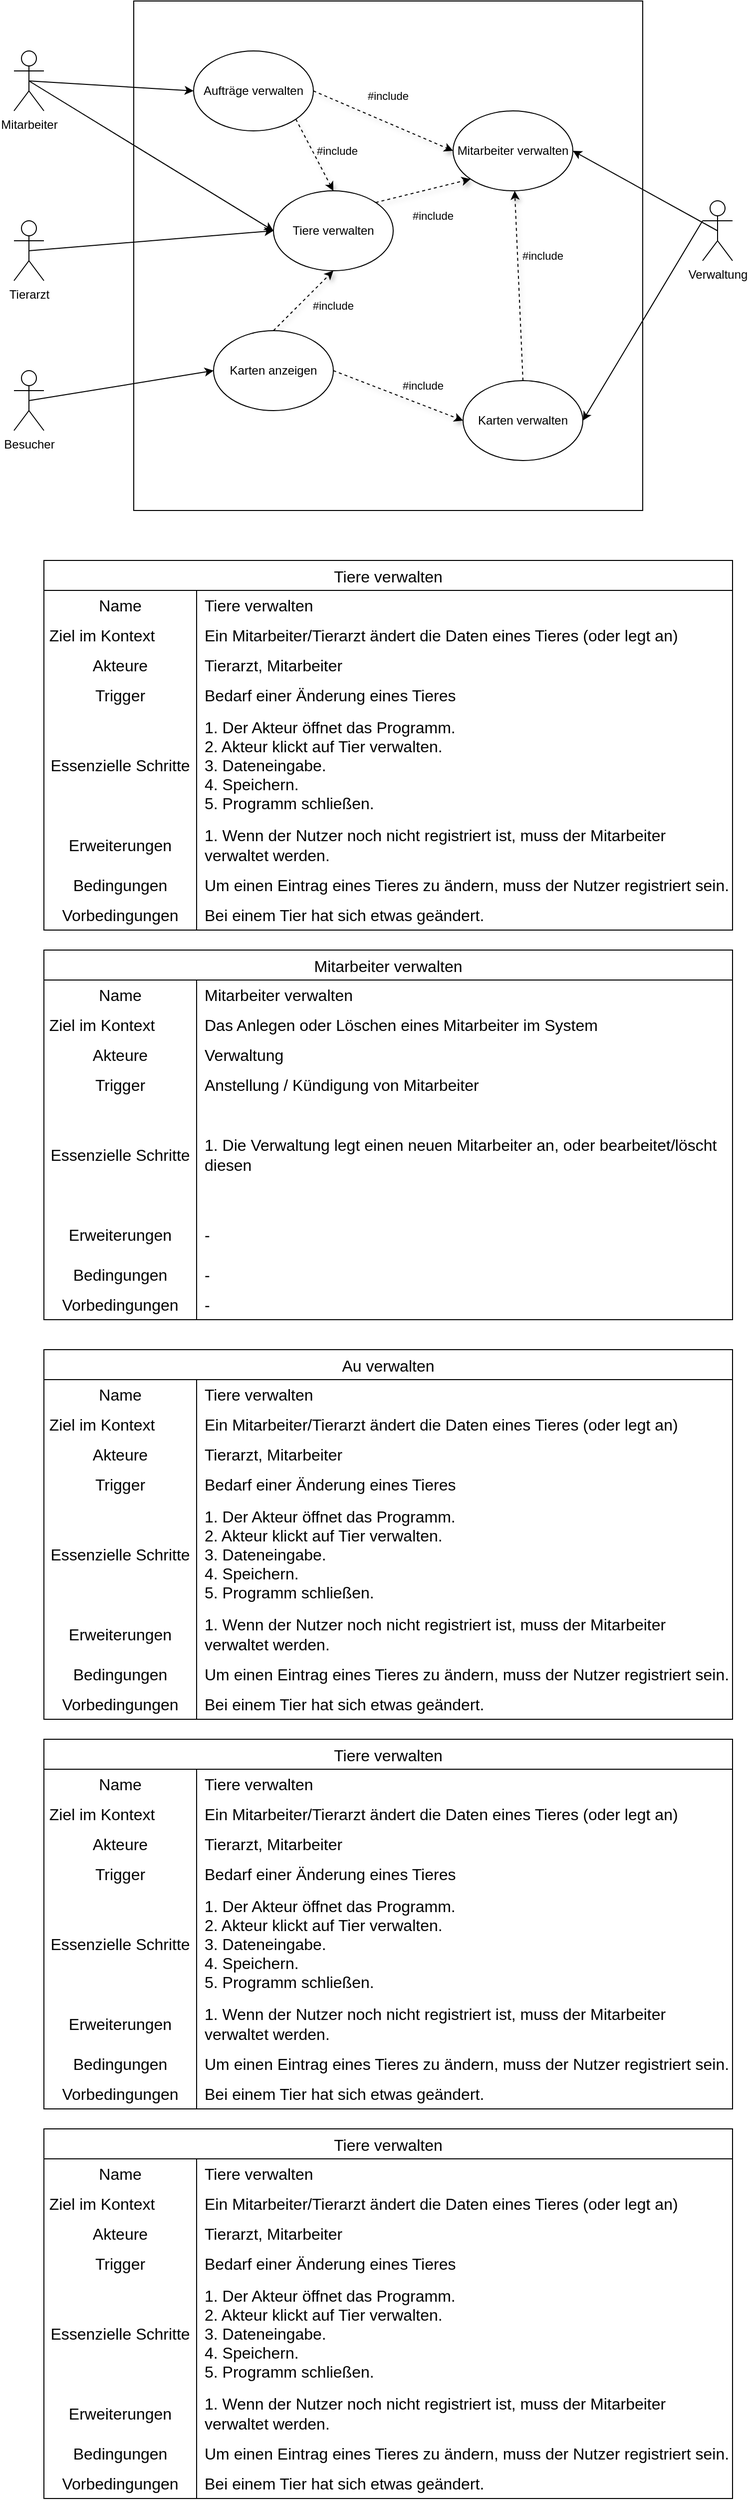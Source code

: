 <mxfile version="22.1.0" type="github">
  <diagram name="Seite-1" id="N6Jan-Rdk0IKHwFH1EoH">
    <mxGraphModel dx="1026" dy="654" grid="1" gridSize="10" guides="1" tooltips="1" connect="1" arrows="1" fold="1" page="1" pageScale="1" pageWidth="827" pageHeight="1169" math="0" shadow="0">
      <root>
        <mxCell id="0" />
        <mxCell id="1" parent="0" />
        <mxCell id="GGhbiafoqysgE8_Morpk-1" value="" style="whiteSpace=wrap;html=1;aspect=fixed;" parent="1" vertex="1">
          <mxGeometry x="180" y="70" width="510" height="510" as="geometry" />
        </mxCell>
        <mxCell id="GGhbiafoqysgE8_Morpk-16" style="edgeStyle=none;shape=connector;rounded=0;orthogonalLoop=1;jettySize=auto;html=1;exitX=0.5;exitY=0.5;exitDx=0;exitDy=0;exitPerimeter=0;entryX=1;entryY=0.5;entryDx=0;entryDy=0;labelBackgroundColor=default;strokeColor=default;align=center;verticalAlign=middle;fontFamily=Helvetica;fontSize=11;fontColor=default;endArrow=classic;" parent="1" source="GGhbiafoqysgE8_Morpk-2" target="GGhbiafoqysgE8_Morpk-9" edge="1">
          <mxGeometry relative="1" as="geometry" />
        </mxCell>
        <mxCell id="GGhbiafoqysgE8_Morpk-2" value="Verwaltung" style="shape=umlActor;verticalLabelPosition=bottom;verticalAlign=top;html=1;outlineConnect=0;" parent="1" vertex="1">
          <mxGeometry x="750" y="270" width="30" height="60" as="geometry" />
        </mxCell>
        <mxCell id="GGhbiafoqysgE8_Morpk-17" style="edgeStyle=none;shape=connector;rounded=0;orthogonalLoop=1;jettySize=auto;html=1;exitX=0;exitY=0.333;exitDx=0;exitDy=0;exitPerimeter=0;entryX=1;entryY=0.5;entryDx=0;entryDy=0;labelBackgroundColor=default;strokeColor=default;align=center;verticalAlign=middle;fontFamily=Helvetica;fontSize=11;fontColor=default;endArrow=classic;" parent="1" source="GGhbiafoqysgE8_Morpk-2" target="GGhbiafoqysgE8_Morpk-12" edge="1">
          <mxGeometry relative="1" as="geometry" />
        </mxCell>
        <mxCell id="GGhbiafoqysgE8_Morpk-13" style="rounded=0;orthogonalLoop=1;jettySize=auto;html=1;exitX=0.5;exitY=0.5;exitDx=0;exitDy=0;exitPerimeter=0;entryX=0;entryY=0.5;entryDx=0;entryDy=0;" parent="1" source="GGhbiafoqysgE8_Morpk-4" target="GGhbiafoqysgE8_Morpk-8" edge="1">
          <mxGeometry relative="1" as="geometry" />
        </mxCell>
        <mxCell id="VWa2UIGW0JFw9dLLVXkl-41" style="rounded=0;orthogonalLoop=1;jettySize=auto;html=1;exitX=0.5;exitY=0.5;exitDx=0;exitDy=0;exitPerimeter=0;entryX=0;entryY=0.5;entryDx=0;entryDy=0;" edge="1" parent="1" source="GGhbiafoqysgE8_Morpk-4" target="GGhbiafoqysgE8_Morpk-10">
          <mxGeometry relative="1" as="geometry" />
        </mxCell>
        <mxCell id="GGhbiafoqysgE8_Morpk-4" value="Mitarbeiter" style="shape=umlActor;verticalLabelPosition=bottom;verticalAlign=top;html=1;outlineConnect=0;" parent="1" vertex="1">
          <mxGeometry x="60" y="120" width="30" height="60" as="geometry" />
        </mxCell>
        <mxCell id="GGhbiafoqysgE8_Morpk-14" style="edgeStyle=none;shape=connector;rounded=0;orthogonalLoop=1;jettySize=auto;html=1;exitX=0.5;exitY=0.5;exitDx=0;exitDy=0;exitPerimeter=0;entryX=0;entryY=0.5;entryDx=0;entryDy=0;labelBackgroundColor=default;strokeColor=default;align=center;verticalAlign=middle;fontFamily=Helvetica;fontSize=11;fontColor=default;endArrow=classic;" parent="1" source="GGhbiafoqysgE8_Morpk-6" target="GGhbiafoqysgE8_Morpk-10" edge="1">
          <mxGeometry relative="1" as="geometry" />
        </mxCell>
        <mxCell id="GGhbiafoqysgE8_Morpk-6" value="Tierarzt" style="shape=umlActor;verticalLabelPosition=bottom;verticalAlign=top;html=1;outlineConnect=0;" parent="1" vertex="1">
          <mxGeometry x="60" y="290" width="30" height="60" as="geometry" />
        </mxCell>
        <mxCell id="GGhbiafoqysgE8_Morpk-15" style="edgeStyle=none;shape=connector;rounded=0;orthogonalLoop=1;jettySize=auto;html=1;exitX=0.5;exitY=0.5;exitDx=0;exitDy=0;exitPerimeter=0;entryX=0;entryY=0.5;entryDx=0;entryDy=0;labelBackgroundColor=default;strokeColor=default;align=center;verticalAlign=middle;fontFamily=Helvetica;fontSize=11;fontColor=default;endArrow=classic;" parent="1" source="GGhbiafoqysgE8_Morpk-7" target="GGhbiafoqysgE8_Morpk-11" edge="1">
          <mxGeometry relative="1" as="geometry" />
        </mxCell>
        <mxCell id="GGhbiafoqysgE8_Morpk-7" value="Besucher" style="shape=umlActor;verticalLabelPosition=bottom;verticalAlign=top;html=1;outlineConnect=0;" parent="1" vertex="1">
          <mxGeometry x="60" y="440" width="30" height="60" as="geometry" />
        </mxCell>
        <mxCell id="GGhbiafoqysgE8_Morpk-32" style="edgeStyle=none;shape=connector;rounded=0;orthogonalLoop=1;jettySize=auto;html=1;exitX=1;exitY=1;exitDx=0;exitDy=0;entryX=0.5;entryY=0;entryDx=0;entryDy=0;shadow=1;dashed=1;labelBackgroundColor=default;strokeColor=default;align=center;verticalAlign=middle;fontFamily=Helvetica;fontSize=11;fontColor=default;endArrow=classic;" parent="1" source="GGhbiafoqysgE8_Morpk-8" target="GGhbiafoqysgE8_Morpk-10" edge="1">
          <mxGeometry relative="1" as="geometry" />
        </mxCell>
        <mxCell id="GGhbiafoqysgE8_Morpk-35" style="edgeStyle=none;shape=connector;rounded=0;orthogonalLoop=1;jettySize=auto;html=1;exitX=1;exitY=0.5;exitDx=0;exitDy=0;entryX=0;entryY=0.5;entryDx=0;entryDy=0;shadow=1;dashed=1;labelBackgroundColor=default;strokeColor=default;align=center;verticalAlign=middle;fontFamily=Helvetica;fontSize=11;fontColor=default;endArrow=classic;" parent="1" source="GGhbiafoqysgE8_Morpk-8" target="GGhbiafoqysgE8_Morpk-9" edge="1">
          <mxGeometry relative="1" as="geometry" />
        </mxCell>
        <mxCell id="GGhbiafoqysgE8_Morpk-8" value="Aufträge verwalten" style="ellipse;whiteSpace=wrap;html=1;" parent="1" vertex="1">
          <mxGeometry x="240" y="120" width="120" height="80" as="geometry" />
        </mxCell>
        <mxCell id="GGhbiafoqysgE8_Morpk-9" value="Mitarbeiter verwalten" style="ellipse;whiteSpace=wrap;html=1;" parent="1" vertex="1">
          <mxGeometry x="500" y="180" width="120" height="80" as="geometry" />
        </mxCell>
        <mxCell id="GGhbiafoqysgE8_Morpk-33" style="edgeStyle=none;shape=connector;rounded=0;orthogonalLoop=1;jettySize=auto;html=1;exitX=1;exitY=0;exitDx=0;exitDy=0;entryX=0;entryY=1;entryDx=0;entryDy=0;shadow=1;dashed=1;labelBackgroundColor=default;strokeColor=default;align=center;verticalAlign=middle;fontFamily=Helvetica;fontSize=11;fontColor=default;endArrow=classic;" parent="1" source="GGhbiafoqysgE8_Morpk-10" target="GGhbiafoqysgE8_Morpk-9" edge="1">
          <mxGeometry relative="1" as="geometry" />
        </mxCell>
        <mxCell id="GGhbiafoqysgE8_Morpk-10" value="Tiere verwalten" style="ellipse;whiteSpace=wrap;html=1;" parent="1" vertex="1">
          <mxGeometry x="320" y="260" width="120" height="80" as="geometry" />
        </mxCell>
        <mxCell id="GGhbiafoqysgE8_Morpk-30" style="edgeStyle=none;shape=connector;rounded=0;orthogonalLoop=1;jettySize=auto;html=1;exitX=1;exitY=0.5;exitDx=0;exitDy=0;entryX=0;entryY=0.5;entryDx=0;entryDy=0;shadow=1;dashed=1;labelBackgroundColor=default;strokeColor=default;align=center;verticalAlign=middle;fontFamily=Helvetica;fontSize=11;fontColor=default;endArrow=classic;" parent="1" source="GGhbiafoqysgE8_Morpk-11" target="GGhbiafoqysgE8_Morpk-12" edge="1">
          <mxGeometry relative="1" as="geometry" />
        </mxCell>
        <mxCell id="GGhbiafoqysgE8_Morpk-31" style="edgeStyle=none;shape=connector;rounded=0;orthogonalLoop=1;jettySize=auto;html=1;exitX=0.5;exitY=0;exitDx=0;exitDy=0;entryX=0.5;entryY=1;entryDx=0;entryDy=0;shadow=1;dashed=1;labelBackgroundColor=default;strokeColor=default;align=center;verticalAlign=middle;fontFamily=Helvetica;fontSize=11;fontColor=default;endArrow=classic;" parent="1" source="GGhbiafoqysgE8_Morpk-11" target="GGhbiafoqysgE8_Morpk-10" edge="1">
          <mxGeometry relative="1" as="geometry" />
        </mxCell>
        <mxCell id="GGhbiafoqysgE8_Morpk-11" value="Karten anzeigen" style="ellipse;whiteSpace=wrap;html=1;" parent="1" vertex="1">
          <mxGeometry x="260" y="400" width="120" height="80" as="geometry" />
        </mxCell>
        <mxCell id="GGhbiafoqysgE8_Morpk-34" style="edgeStyle=none;shape=connector;rounded=0;orthogonalLoop=1;jettySize=auto;html=1;exitX=0.5;exitY=0;exitDx=0;exitDy=0;shadow=1;dashed=1;labelBackgroundColor=default;strokeColor=default;align=center;verticalAlign=middle;fontFamily=Helvetica;fontSize=11;fontColor=default;endArrow=classic;" parent="1" source="GGhbiafoqysgE8_Morpk-12" target="GGhbiafoqysgE8_Morpk-9" edge="1">
          <mxGeometry relative="1" as="geometry" />
        </mxCell>
        <mxCell id="GGhbiafoqysgE8_Morpk-12" value="Karten verwalten" style="ellipse;whiteSpace=wrap;html=1;" parent="1" vertex="1">
          <mxGeometry x="510" y="450" width="120" height="80" as="geometry" />
        </mxCell>
        <mxCell id="GGhbiafoqysgE8_Morpk-37" value="#include" style="text;html=1;strokeColor=none;fillColor=none;align=center;verticalAlign=middle;whiteSpace=wrap;rounded=0;fontSize=11;fontFamily=Helvetica;fontColor=default;" parent="1" vertex="1">
          <mxGeometry x="405" y="150" width="60" height="30" as="geometry" />
        </mxCell>
        <mxCell id="GGhbiafoqysgE8_Morpk-38" value="#include" style="text;html=1;strokeColor=none;fillColor=none;align=center;verticalAlign=middle;whiteSpace=wrap;rounded=0;fontSize=11;fontFamily=Helvetica;fontColor=default;" parent="1" vertex="1">
          <mxGeometry x="354" y="205" width="60" height="30" as="geometry" />
        </mxCell>
        <mxCell id="GGhbiafoqysgE8_Morpk-39" value="#include" style="text;html=1;strokeColor=none;fillColor=none;align=center;verticalAlign=middle;whiteSpace=wrap;rounded=0;fontSize=11;fontFamily=Helvetica;fontColor=default;" parent="1" vertex="1">
          <mxGeometry x="450" y="270" width="60" height="30" as="geometry" />
        </mxCell>
        <mxCell id="GGhbiafoqysgE8_Morpk-40" value="#include" style="text;html=1;strokeColor=none;fillColor=none;align=center;verticalAlign=middle;whiteSpace=wrap;rounded=0;fontSize=11;fontFamily=Helvetica;fontColor=default;" parent="1" vertex="1">
          <mxGeometry x="560" y="310" width="60" height="30" as="geometry" />
        </mxCell>
        <mxCell id="GGhbiafoqysgE8_Morpk-41" value="#include" style="text;html=1;strokeColor=none;fillColor=none;align=center;verticalAlign=middle;whiteSpace=wrap;rounded=0;fontSize=11;fontFamily=Helvetica;fontColor=default;" parent="1" vertex="1">
          <mxGeometry x="350" y="360" width="60" height="30" as="geometry" />
        </mxCell>
        <mxCell id="GGhbiafoqysgE8_Morpk-42" value="#include" style="text;html=1;strokeColor=none;fillColor=none;align=center;verticalAlign=middle;whiteSpace=wrap;rounded=0;fontSize=11;fontFamily=Helvetica;fontColor=default;" parent="1" vertex="1">
          <mxGeometry x="440" y="440" width="60" height="30" as="geometry" />
        </mxCell>
        <mxCell id="VWa2UIGW0JFw9dLLVXkl-5" value="Tiere verwalten" style="shape=table;startSize=30;container=1;collapsible=0;childLayout=tableLayout;fixedRows=1;rowLines=0;fontStyle=0;strokeColor=default;fontSize=16;" vertex="1" parent="1">
          <mxGeometry x="90" y="630" width="690" height="370" as="geometry" />
        </mxCell>
        <mxCell id="VWa2UIGW0JFw9dLLVXkl-6" value="" style="shape=tableRow;horizontal=0;startSize=0;swimlaneHead=0;swimlaneBody=0;top=0;left=0;bottom=0;right=0;collapsible=0;dropTarget=0;fillColor=none;points=[[0,0.5],[1,0.5]];portConstraint=eastwest;strokeColor=inherit;fontSize=16;" vertex="1" parent="VWa2UIGW0JFw9dLLVXkl-5">
          <mxGeometry y="30" width="690" height="30" as="geometry" />
        </mxCell>
        <mxCell id="VWa2UIGW0JFw9dLLVXkl-7" value="Name" style="shape=partialRectangle;html=1;whiteSpace=wrap;connectable=0;fillColor=none;top=0;left=0;bottom=0;right=0;overflow=hidden;pointerEvents=1;strokeColor=inherit;fontSize=16;" vertex="1" parent="VWa2UIGW0JFw9dLLVXkl-6">
          <mxGeometry width="153" height="30" as="geometry">
            <mxRectangle width="153" height="30" as="alternateBounds" />
          </mxGeometry>
        </mxCell>
        <mxCell id="VWa2UIGW0JFw9dLLVXkl-8" value="Tiere verwalten" style="shape=partialRectangle;html=1;whiteSpace=wrap;connectable=0;fillColor=none;top=0;left=0;bottom=0;right=0;align=left;spacingLeft=6;overflow=hidden;strokeColor=inherit;fontSize=16;" vertex="1" parent="VWa2UIGW0JFw9dLLVXkl-6">
          <mxGeometry x="153" width="537" height="30" as="geometry">
            <mxRectangle width="537" height="30" as="alternateBounds" />
          </mxGeometry>
        </mxCell>
        <mxCell id="VWa2UIGW0JFw9dLLVXkl-9" value="" style="shape=tableRow;horizontal=0;startSize=0;swimlaneHead=0;swimlaneBody=0;top=0;left=0;bottom=0;right=0;collapsible=0;dropTarget=0;fillColor=none;points=[[0,0.5],[1,0.5]];portConstraint=eastwest;strokeColor=inherit;fontSize=16;" vertex="1" parent="VWa2UIGW0JFw9dLLVXkl-5">
          <mxGeometry y="60" width="690" height="30" as="geometry" />
        </mxCell>
        <mxCell id="VWa2UIGW0JFw9dLLVXkl-10" value="Ziel im Kontext&lt;span style=&quot;white-space: pre;&quot;&gt;&#x9;&lt;/span&gt;" style="shape=partialRectangle;html=1;whiteSpace=wrap;connectable=0;fillColor=none;top=0;left=0;bottom=0;right=0;overflow=hidden;strokeColor=inherit;fontSize=16;" vertex="1" parent="VWa2UIGW0JFw9dLLVXkl-9">
          <mxGeometry width="153" height="30" as="geometry">
            <mxRectangle width="153" height="30" as="alternateBounds" />
          </mxGeometry>
        </mxCell>
        <mxCell id="VWa2UIGW0JFw9dLLVXkl-11" value="Ein Mitarbeiter/Tierarzt ändert die Daten eines Tieres (oder legt an)" style="shape=partialRectangle;html=1;whiteSpace=wrap;connectable=0;fillColor=none;top=0;left=0;bottom=0;right=0;align=left;spacingLeft=6;overflow=hidden;strokeColor=inherit;fontSize=16;" vertex="1" parent="VWa2UIGW0JFw9dLLVXkl-9">
          <mxGeometry x="153" width="537" height="30" as="geometry">
            <mxRectangle width="537" height="30" as="alternateBounds" />
          </mxGeometry>
        </mxCell>
        <mxCell id="VWa2UIGW0JFw9dLLVXkl-26" value="" style="shape=tableRow;horizontal=0;startSize=0;swimlaneHead=0;swimlaneBody=0;top=0;left=0;bottom=0;right=0;collapsible=0;dropTarget=0;fillColor=none;points=[[0,0.5],[1,0.5]];portConstraint=eastwest;strokeColor=inherit;fontSize=16;" vertex="1" parent="VWa2UIGW0JFw9dLLVXkl-5">
          <mxGeometry y="90" width="690" height="30" as="geometry" />
        </mxCell>
        <mxCell id="VWa2UIGW0JFw9dLLVXkl-27" value="Akteure" style="shape=partialRectangle;html=1;whiteSpace=wrap;connectable=0;fillColor=none;top=0;left=0;bottom=0;right=0;overflow=hidden;strokeColor=inherit;fontSize=16;" vertex="1" parent="VWa2UIGW0JFw9dLLVXkl-26">
          <mxGeometry width="153" height="30" as="geometry">
            <mxRectangle width="153" height="30" as="alternateBounds" />
          </mxGeometry>
        </mxCell>
        <mxCell id="VWa2UIGW0JFw9dLLVXkl-28" value="Tierarzt, Mitarbeiter" style="shape=partialRectangle;html=1;whiteSpace=wrap;connectable=0;fillColor=none;top=0;left=0;bottom=0;right=0;align=left;spacingLeft=6;overflow=hidden;strokeColor=inherit;fontSize=16;" vertex="1" parent="VWa2UIGW0JFw9dLLVXkl-26">
          <mxGeometry x="153" width="537" height="30" as="geometry">
            <mxRectangle width="537" height="30" as="alternateBounds" />
          </mxGeometry>
        </mxCell>
        <mxCell id="VWa2UIGW0JFw9dLLVXkl-29" value="" style="shape=tableRow;horizontal=0;startSize=0;swimlaneHead=0;swimlaneBody=0;top=0;left=0;bottom=0;right=0;collapsible=0;dropTarget=0;fillColor=none;points=[[0,0.5],[1,0.5]];portConstraint=eastwest;strokeColor=inherit;fontSize=16;" vertex="1" parent="VWa2UIGW0JFw9dLLVXkl-5">
          <mxGeometry y="120" width="690" height="30" as="geometry" />
        </mxCell>
        <mxCell id="VWa2UIGW0JFw9dLLVXkl-30" value="Trigger" style="shape=partialRectangle;html=1;whiteSpace=wrap;connectable=0;fillColor=none;top=0;left=0;bottom=0;right=0;overflow=hidden;strokeColor=inherit;fontSize=16;" vertex="1" parent="VWa2UIGW0JFw9dLLVXkl-29">
          <mxGeometry width="153" height="30" as="geometry">
            <mxRectangle width="153" height="30" as="alternateBounds" />
          </mxGeometry>
        </mxCell>
        <mxCell id="VWa2UIGW0JFw9dLLVXkl-31" value="Bedarf einer Änderung eines Tieres" style="shape=partialRectangle;html=1;whiteSpace=wrap;connectable=0;fillColor=none;top=0;left=0;bottom=0;right=0;align=left;spacingLeft=6;overflow=hidden;strokeColor=inherit;fontSize=16;" vertex="1" parent="VWa2UIGW0JFw9dLLVXkl-29">
          <mxGeometry x="153" width="537" height="30" as="geometry">
            <mxRectangle width="537" height="30" as="alternateBounds" />
          </mxGeometry>
        </mxCell>
        <mxCell id="VWa2UIGW0JFw9dLLVXkl-32" value="" style="shape=tableRow;horizontal=0;startSize=0;swimlaneHead=0;swimlaneBody=0;top=0;left=0;bottom=0;right=0;collapsible=0;dropTarget=0;fillColor=none;points=[[0,0.5],[1,0.5]];portConstraint=eastwest;strokeColor=inherit;fontSize=16;" vertex="1" parent="VWa2UIGW0JFw9dLLVXkl-5">
          <mxGeometry y="150" width="690" height="110" as="geometry" />
        </mxCell>
        <mxCell id="VWa2UIGW0JFw9dLLVXkl-33" value="Essenzielle Schritte" style="shape=partialRectangle;html=1;whiteSpace=wrap;connectable=0;fillColor=none;top=0;left=0;bottom=0;right=0;overflow=hidden;strokeColor=inherit;fontSize=16;" vertex="1" parent="VWa2UIGW0JFw9dLLVXkl-32">
          <mxGeometry width="153" height="110" as="geometry">
            <mxRectangle width="153" height="110" as="alternateBounds" />
          </mxGeometry>
        </mxCell>
        <mxCell id="VWa2UIGW0JFw9dLLVXkl-34" value="1. Der Akteur öffnet das Programm.&lt;br&gt;2. Akteur klickt auf Tier verwalten.&lt;br&gt;3. Dateneingabe.&lt;br&gt;4. Speichern.&lt;br&gt;5. Programm schließen." style="shape=partialRectangle;html=1;whiteSpace=wrap;connectable=0;fillColor=none;top=0;left=0;bottom=0;right=0;align=left;spacingLeft=6;overflow=hidden;strokeColor=inherit;fontSize=16;" vertex="1" parent="VWa2UIGW0JFw9dLLVXkl-32">
          <mxGeometry x="153" width="537" height="110" as="geometry">
            <mxRectangle width="537" height="110" as="alternateBounds" />
          </mxGeometry>
        </mxCell>
        <mxCell id="VWa2UIGW0JFw9dLLVXkl-35" value="" style="shape=tableRow;horizontal=0;startSize=0;swimlaneHead=0;swimlaneBody=0;top=0;left=0;bottom=0;right=0;collapsible=0;dropTarget=0;fillColor=none;points=[[0,0.5],[1,0.5]];portConstraint=eastwest;strokeColor=inherit;fontSize=16;" vertex="1" parent="VWa2UIGW0JFw9dLLVXkl-5">
          <mxGeometry y="260" width="690" height="50" as="geometry" />
        </mxCell>
        <mxCell id="VWa2UIGW0JFw9dLLVXkl-36" value="Erweiterungen" style="shape=partialRectangle;html=1;whiteSpace=wrap;connectable=0;fillColor=none;top=0;left=0;bottom=0;right=0;overflow=hidden;strokeColor=inherit;fontSize=16;" vertex="1" parent="VWa2UIGW0JFw9dLLVXkl-35">
          <mxGeometry width="153" height="50" as="geometry">
            <mxRectangle width="153" height="50" as="alternateBounds" />
          </mxGeometry>
        </mxCell>
        <mxCell id="VWa2UIGW0JFw9dLLVXkl-37" value="1. Wenn der Nutzer noch nicht registriert ist, muss der Mitarbeiter verwaltet werden." style="shape=partialRectangle;html=1;whiteSpace=wrap;connectable=0;fillColor=none;top=0;left=0;bottom=0;right=0;align=left;spacingLeft=6;overflow=hidden;strokeColor=inherit;fontSize=16;" vertex="1" parent="VWa2UIGW0JFw9dLLVXkl-35">
          <mxGeometry x="153" width="537" height="50" as="geometry">
            <mxRectangle width="537" height="50" as="alternateBounds" />
          </mxGeometry>
        </mxCell>
        <mxCell id="VWa2UIGW0JFw9dLLVXkl-38" value="" style="shape=tableRow;horizontal=0;startSize=0;swimlaneHead=0;swimlaneBody=0;top=0;left=0;bottom=0;right=0;collapsible=0;dropTarget=0;fillColor=none;points=[[0,0.5],[1,0.5]];portConstraint=eastwest;strokeColor=inherit;fontSize=16;" vertex="1" parent="VWa2UIGW0JFw9dLLVXkl-5">
          <mxGeometry y="310" width="690" height="30" as="geometry" />
        </mxCell>
        <mxCell id="VWa2UIGW0JFw9dLLVXkl-39" value="Bedingungen" style="shape=partialRectangle;html=1;whiteSpace=wrap;connectable=0;fillColor=none;top=0;left=0;bottom=0;right=0;overflow=hidden;strokeColor=inherit;fontSize=16;" vertex="1" parent="VWa2UIGW0JFw9dLLVXkl-38">
          <mxGeometry width="153" height="30" as="geometry">
            <mxRectangle width="153" height="30" as="alternateBounds" />
          </mxGeometry>
        </mxCell>
        <mxCell id="VWa2UIGW0JFw9dLLVXkl-40" value="Um einen Eintrag eines Tieres zu ändern, muss der Nutzer registriert sein." style="shape=partialRectangle;html=1;whiteSpace=wrap;connectable=0;fillColor=none;top=0;left=0;bottom=0;right=0;align=left;spacingLeft=6;overflow=hidden;strokeColor=inherit;fontSize=16;" vertex="1" parent="VWa2UIGW0JFw9dLLVXkl-38">
          <mxGeometry x="153" width="537" height="30" as="geometry">
            <mxRectangle width="537" height="30" as="alternateBounds" />
          </mxGeometry>
        </mxCell>
        <mxCell id="VWa2UIGW0JFw9dLLVXkl-12" value="" style="shape=tableRow;horizontal=0;startSize=0;swimlaneHead=0;swimlaneBody=0;top=0;left=0;bottom=0;right=0;collapsible=0;dropTarget=0;fillColor=none;points=[[0,0.5],[1,0.5]];portConstraint=eastwest;strokeColor=inherit;fontSize=16;" vertex="1" parent="VWa2UIGW0JFw9dLLVXkl-5">
          <mxGeometry y="340" width="690" height="30" as="geometry" />
        </mxCell>
        <mxCell id="VWa2UIGW0JFw9dLLVXkl-13" value="Vorbedingungen" style="shape=partialRectangle;html=1;whiteSpace=wrap;connectable=0;fillColor=none;top=0;left=0;bottom=0;right=0;overflow=hidden;strokeColor=inherit;fontSize=16;" vertex="1" parent="VWa2UIGW0JFw9dLLVXkl-12">
          <mxGeometry width="153" height="30" as="geometry">
            <mxRectangle width="153" height="30" as="alternateBounds" />
          </mxGeometry>
        </mxCell>
        <mxCell id="VWa2UIGW0JFw9dLLVXkl-14" value="Bei einem Tier hat sich etwas geändert." style="shape=partialRectangle;html=1;whiteSpace=wrap;connectable=0;fillColor=none;top=0;left=0;bottom=0;right=0;align=left;spacingLeft=6;overflow=hidden;strokeColor=inherit;fontSize=16;" vertex="1" parent="VWa2UIGW0JFw9dLLVXkl-12">
          <mxGeometry x="153" width="537" height="30" as="geometry">
            <mxRectangle width="537" height="30" as="alternateBounds" />
          </mxGeometry>
        </mxCell>
        <mxCell id="VWa2UIGW0JFw9dLLVXkl-42" value="Mitarbeiter verwalten" style="shape=table;startSize=30;container=1;collapsible=0;childLayout=tableLayout;fixedRows=1;rowLines=0;fontStyle=0;strokeColor=default;fontSize=16;" vertex="1" parent="1">
          <mxGeometry x="90" y="1020" width="690" height="370" as="geometry" />
        </mxCell>
        <mxCell id="VWa2UIGW0JFw9dLLVXkl-43" value="" style="shape=tableRow;horizontal=0;startSize=0;swimlaneHead=0;swimlaneBody=0;top=0;left=0;bottom=0;right=0;collapsible=0;dropTarget=0;fillColor=none;points=[[0,0.5],[1,0.5]];portConstraint=eastwest;strokeColor=inherit;fontSize=16;" vertex="1" parent="VWa2UIGW0JFw9dLLVXkl-42">
          <mxGeometry y="30" width="690" height="30" as="geometry" />
        </mxCell>
        <mxCell id="VWa2UIGW0JFw9dLLVXkl-44" value="Name" style="shape=partialRectangle;html=1;whiteSpace=wrap;connectable=0;fillColor=none;top=0;left=0;bottom=0;right=0;overflow=hidden;pointerEvents=1;strokeColor=inherit;fontSize=16;" vertex="1" parent="VWa2UIGW0JFw9dLLVXkl-43">
          <mxGeometry width="153" height="30" as="geometry">
            <mxRectangle width="153" height="30" as="alternateBounds" />
          </mxGeometry>
        </mxCell>
        <mxCell id="VWa2UIGW0JFw9dLLVXkl-45" value="Mitarbeiter verwalten" style="shape=partialRectangle;html=1;whiteSpace=wrap;connectable=0;fillColor=none;top=0;left=0;bottom=0;right=0;align=left;spacingLeft=6;overflow=hidden;strokeColor=inherit;fontSize=16;" vertex="1" parent="VWa2UIGW0JFw9dLLVXkl-43">
          <mxGeometry x="153" width="537" height="30" as="geometry">
            <mxRectangle width="537" height="30" as="alternateBounds" />
          </mxGeometry>
        </mxCell>
        <mxCell id="VWa2UIGW0JFw9dLLVXkl-46" value="" style="shape=tableRow;horizontal=0;startSize=0;swimlaneHead=0;swimlaneBody=0;top=0;left=0;bottom=0;right=0;collapsible=0;dropTarget=0;fillColor=none;points=[[0,0.5],[1,0.5]];portConstraint=eastwest;strokeColor=inherit;fontSize=16;" vertex="1" parent="VWa2UIGW0JFw9dLLVXkl-42">
          <mxGeometry y="60" width="690" height="30" as="geometry" />
        </mxCell>
        <mxCell id="VWa2UIGW0JFw9dLLVXkl-47" value="Ziel im Kontext&lt;span style=&quot;white-space: pre;&quot;&gt;&#x9;&lt;/span&gt;" style="shape=partialRectangle;html=1;whiteSpace=wrap;connectable=0;fillColor=none;top=0;left=0;bottom=0;right=0;overflow=hidden;strokeColor=inherit;fontSize=16;" vertex="1" parent="VWa2UIGW0JFw9dLLVXkl-46">
          <mxGeometry width="153" height="30" as="geometry">
            <mxRectangle width="153" height="30" as="alternateBounds" />
          </mxGeometry>
        </mxCell>
        <mxCell id="VWa2UIGW0JFw9dLLVXkl-48" value="Das Anlegen oder Löschen eines Mitarbeiter im System" style="shape=partialRectangle;html=1;whiteSpace=wrap;connectable=0;fillColor=none;top=0;left=0;bottom=0;right=0;align=left;spacingLeft=6;overflow=hidden;strokeColor=inherit;fontSize=16;fontStyle=0" vertex="1" parent="VWa2UIGW0JFw9dLLVXkl-46">
          <mxGeometry x="153" width="537" height="30" as="geometry">
            <mxRectangle width="537" height="30" as="alternateBounds" />
          </mxGeometry>
        </mxCell>
        <mxCell id="VWa2UIGW0JFw9dLLVXkl-49" value="" style="shape=tableRow;horizontal=0;startSize=0;swimlaneHead=0;swimlaneBody=0;top=0;left=0;bottom=0;right=0;collapsible=0;dropTarget=0;fillColor=none;points=[[0,0.5],[1,0.5]];portConstraint=eastwest;strokeColor=inherit;fontSize=16;" vertex="1" parent="VWa2UIGW0JFw9dLLVXkl-42">
          <mxGeometry y="90" width="690" height="30" as="geometry" />
        </mxCell>
        <mxCell id="VWa2UIGW0JFw9dLLVXkl-50" value="Akteure" style="shape=partialRectangle;html=1;whiteSpace=wrap;connectable=0;fillColor=none;top=0;left=0;bottom=0;right=0;overflow=hidden;strokeColor=inherit;fontSize=16;" vertex="1" parent="VWa2UIGW0JFw9dLLVXkl-49">
          <mxGeometry width="153" height="30" as="geometry">
            <mxRectangle width="153" height="30" as="alternateBounds" />
          </mxGeometry>
        </mxCell>
        <mxCell id="VWa2UIGW0JFw9dLLVXkl-51" value="Verwaltung" style="shape=partialRectangle;html=1;whiteSpace=wrap;connectable=0;fillColor=none;top=0;left=0;bottom=0;right=0;align=left;spacingLeft=6;overflow=hidden;strokeColor=inherit;fontSize=16;" vertex="1" parent="VWa2UIGW0JFw9dLLVXkl-49">
          <mxGeometry x="153" width="537" height="30" as="geometry">
            <mxRectangle width="537" height="30" as="alternateBounds" />
          </mxGeometry>
        </mxCell>
        <mxCell id="VWa2UIGW0JFw9dLLVXkl-52" value="" style="shape=tableRow;horizontal=0;startSize=0;swimlaneHead=0;swimlaneBody=0;top=0;left=0;bottom=0;right=0;collapsible=0;dropTarget=0;fillColor=none;points=[[0,0.5],[1,0.5]];portConstraint=eastwest;strokeColor=inherit;fontSize=16;" vertex="1" parent="VWa2UIGW0JFw9dLLVXkl-42">
          <mxGeometry y="120" width="690" height="30" as="geometry" />
        </mxCell>
        <mxCell id="VWa2UIGW0JFw9dLLVXkl-53" value="Trigger" style="shape=partialRectangle;html=1;whiteSpace=wrap;connectable=0;fillColor=none;top=0;left=0;bottom=0;right=0;overflow=hidden;strokeColor=inherit;fontSize=16;" vertex="1" parent="VWa2UIGW0JFw9dLLVXkl-52">
          <mxGeometry width="153" height="30" as="geometry">
            <mxRectangle width="153" height="30" as="alternateBounds" />
          </mxGeometry>
        </mxCell>
        <mxCell id="VWa2UIGW0JFw9dLLVXkl-54" value="Anstellung / Kündigung von Mitarbeiter" style="shape=partialRectangle;html=1;whiteSpace=wrap;connectable=0;fillColor=none;top=0;left=0;bottom=0;right=0;align=left;spacingLeft=6;overflow=hidden;strokeColor=inherit;fontSize=16;" vertex="1" parent="VWa2UIGW0JFw9dLLVXkl-52">
          <mxGeometry x="153" width="537" height="30" as="geometry">
            <mxRectangle width="537" height="30" as="alternateBounds" />
          </mxGeometry>
        </mxCell>
        <mxCell id="VWa2UIGW0JFw9dLLVXkl-55" value="" style="shape=tableRow;horizontal=0;startSize=0;swimlaneHead=0;swimlaneBody=0;top=0;left=0;bottom=0;right=0;collapsible=0;dropTarget=0;fillColor=none;points=[[0,0.5],[1,0.5]];portConstraint=eastwest;strokeColor=inherit;fontSize=16;" vertex="1" parent="VWa2UIGW0JFw9dLLVXkl-42">
          <mxGeometry y="150" width="690" height="110" as="geometry" />
        </mxCell>
        <mxCell id="VWa2UIGW0JFw9dLLVXkl-56" value="Essenzielle Schritte" style="shape=partialRectangle;html=1;whiteSpace=wrap;connectable=0;fillColor=none;top=0;left=0;bottom=0;right=0;overflow=hidden;strokeColor=inherit;fontSize=16;" vertex="1" parent="VWa2UIGW0JFw9dLLVXkl-55">
          <mxGeometry width="153" height="110" as="geometry">
            <mxRectangle width="153" height="110" as="alternateBounds" />
          </mxGeometry>
        </mxCell>
        <mxCell id="VWa2UIGW0JFw9dLLVXkl-57" value="1. Die Verwaltung legt einen neuen Mitarbeiter an, oder bearbeitet/löscht diesen" style="shape=partialRectangle;html=1;whiteSpace=wrap;connectable=0;fillColor=none;top=0;left=0;bottom=0;right=0;align=left;spacingLeft=6;overflow=hidden;strokeColor=inherit;fontSize=16;" vertex="1" parent="VWa2UIGW0JFw9dLLVXkl-55">
          <mxGeometry x="153" width="537" height="110" as="geometry">
            <mxRectangle width="537" height="110" as="alternateBounds" />
          </mxGeometry>
        </mxCell>
        <mxCell id="VWa2UIGW0JFw9dLLVXkl-58" value="" style="shape=tableRow;horizontal=0;startSize=0;swimlaneHead=0;swimlaneBody=0;top=0;left=0;bottom=0;right=0;collapsible=0;dropTarget=0;fillColor=none;points=[[0,0.5],[1,0.5]];portConstraint=eastwest;strokeColor=inherit;fontSize=16;" vertex="1" parent="VWa2UIGW0JFw9dLLVXkl-42">
          <mxGeometry y="260" width="690" height="50" as="geometry" />
        </mxCell>
        <mxCell id="VWa2UIGW0JFw9dLLVXkl-59" value="Erweiterungen" style="shape=partialRectangle;html=1;whiteSpace=wrap;connectable=0;fillColor=none;top=0;left=0;bottom=0;right=0;overflow=hidden;strokeColor=inherit;fontSize=16;" vertex="1" parent="VWa2UIGW0JFw9dLLVXkl-58">
          <mxGeometry width="153" height="50" as="geometry">
            <mxRectangle width="153" height="50" as="alternateBounds" />
          </mxGeometry>
        </mxCell>
        <mxCell id="VWa2UIGW0JFw9dLLVXkl-60" value="-" style="shape=partialRectangle;html=1;whiteSpace=wrap;connectable=0;fillColor=none;top=0;left=0;bottom=0;right=0;align=left;spacingLeft=6;overflow=hidden;strokeColor=inherit;fontSize=16;" vertex="1" parent="VWa2UIGW0JFw9dLLVXkl-58">
          <mxGeometry x="153" width="537" height="50" as="geometry">
            <mxRectangle width="537" height="50" as="alternateBounds" />
          </mxGeometry>
        </mxCell>
        <mxCell id="VWa2UIGW0JFw9dLLVXkl-61" value="" style="shape=tableRow;horizontal=0;startSize=0;swimlaneHead=0;swimlaneBody=0;top=0;left=0;bottom=0;right=0;collapsible=0;dropTarget=0;fillColor=none;points=[[0,0.5],[1,0.5]];portConstraint=eastwest;strokeColor=inherit;fontSize=16;" vertex="1" parent="VWa2UIGW0JFw9dLLVXkl-42">
          <mxGeometry y="310" width="690" height="30" as="geometry" />
        </mxCell>
        <mxCell id="VWa2UIGW0JFw9dLLVXkl-62" value="Bedingungen" style="shape=partialRectangle;html=1;whiteSpace=wrap;connectable=0;fillColor=none;top=0;left=0;bottom=0;right=0;overflow=hidden;strokeColor=inherit;fontSize=16;" vertex="1" parent="VWa2UIGW0JFw9dLLVXkl-61">
          <mxGeometry width="153" height="30" as="geometry">
            <mxRectangle width="153" height="30" as="alternateBounds" />
          </mxGeometry>
        </mxCell>
        <mxCell id="VWa2UIGW0JFw9dLLVXkl-63" value="-" style="shape=partialRectangle;html=1;whiteSpace=wrap;connectable=0;fillColor=none;top=0;left=0;bottom=0;right=0;align=left;spacingLeft=6;overflow=hidden;strokeColor=inherit;fontSize=16;" vertex="1" parent="VWa2UIGW0JFw9dLLVXkl-61">
          <mxGeometry x="153" width="537" height="30" as="geometry">
            <mxRectangle width="537" height="30" as="alternateBounds" />
          </mxGeometry>
        </mxCell>
        <mxCell id="VWa2UIGW0JFw9dLLVXkl-64" value="" style="shape=tableRow;horizontal=0;startSize=0;swimlaneHead=0;swimlaneBody=0;top=0;left=0;bottom=0;right=0;collapsible=0;dropTarget=0;fillColor=none;points=[[0,0.5],[1,0.5]];portConstraint=eastwest;strokeColor=inherit;fontSize=16;" vertex="1" parent="VWa2UIGW0JFw9dLLVXkl-42">
          <mxGeometry y="340" width="690" height="30" as="geometry" />
        </mxCell>
        <mxCell id="VWa2UIGW0JFw9dLLVXkl-65" value="Vorbedingungen" style="shape=partialRectangle;html=1;whiteSpace=wrap;connectable=0;fillColor=none;top=0;left=0;bottom=0;right=0;overflow=hidden;strokeColor=inherit;fontSize=16;" vertex="1" parent="VWa2UIGW0JFw9dLLVXkl-64">
          <mxGeometry width="153" height="30" as="geometry">
            <mxRectangle width="153" height="30" as="alternateBounds" />
          </mxGeometry>
        </mxCell>
        <mxCell id="VWa2UIGW0JFw9dLLVXkl-66" value="-" style="shape=partialRectangle;html=1;whiteSpace=wrap;connectable=0;fillColor=none;top=0;left=0;bottom=0;right=0;align=left;spacingLeft=6;overflow=hidden;strokeColor=inherit;fontSize=16;" vertex="1" parent="VWa2UIGW0JFw9dLLVXkl-64">
          <mxGeometry x="153" width="537" height="30" as="geometry">
            <mxRectangle width="537" height="30" as="alternateBounds" />
          </mxGeometry>
        </mxCell>
        <mxCell id="VWa2UIGW0JFw9dLLVXkl-67" value="Au verwalten" style="shape=table;startSize=30;container=1;collapsible=0;childLayout=tableLayout;fixedRows=1;rowLines=0;fontStyle=0;strokeColor=default;fontSize=16;" vertex="1" parent="1">
          <mxGeometry x="90" y="1420" width="690" height="370" as="geometry" />
        </mxCell>
        <mxCell id="VWa2UIGW0JFw9dLLVXkl-68" value="" style="shape=tableRow;horizontal=0;startSize=0;swimlaneHead=0;swimlaneBody=0;top=0;left=0;bottom=0;right=0;collapsible=0;dropTarget=0;fillColor=none;points=[[0,0.5],[1,0.5]];portConstraint=eastwest;strokeColor=inherit;fontSize=16;" vertex="1" parent="VWa2UIGW0JFw9dLLVXkl-67">
          <mxGeometry y="30" width="690" height="30" as="geometry" />
        </mxCell>
        <mxCell id="VWa2UIGW0JFw9dLLVXkl-69" value="Name" style="shape=partialRectangle;html=1;whiteSpace=wrap;connectable=0;fillColor=none;top=0;left=0;bottom=0;right=0;overflow=hidden;pointerEvents=1;strokeColor=inherit;fontSize=16;" vertex="1" parent="VWa2UIGW0JFw9dLLVXkl-68">
          <mxGeometry width="153" height="30" as="geometry">
            <mxRectangle width="153" height="30" as="alternateBounds" />
          </mxGeometry>
        </mxCell>
        <mxCell id="VWa2UIGW0JFw9dLLVXkl-70" value="Tiere verwalten" style="shape=partialRectangle;html=1;whiteSpace=wrap;connectable=0;fillColor=none;top=0;left=0;bottom=0;right=0;align=left;spacingLeft=6;overflow=hidden;strokeColor=inherit;fontSize=16;" vertex="1" parent="VWa2UIGW0JFw9dLLVXkl-68">
          <mxGeometry x="153" width="537" height="30" as="geometry">
            <mxRectangle width="537" height="30" as="alternateBounds" />
          </mxGeometry>
        </mxCell>
        <mxCell id="VWa2UIGW0JFw9dLLVXkl-71" value="" style="shape=tableRow;horizontal=0;startSize=0;swimlaneHead=0;swimlaneBody=0;top=0;left=0;bottom=0;right=0;collapsible=0;dropTarget=0;fillColor=none;points=[[0,0.5],[1,0.5]];portConstraint=eastwest;strokeColor=inherit;fontSize=16;" vertex="1" parent="VWa2UIGW0JFw9dLLVXkl-67">
          <mxGeometry y="60" width="690" height="30" as="geometry" />
        </mxCell>
        <mxCell id="VWa2UIGW0JFw9dLLVXkl-72" value="Ziel im Kontext&lt;span style=&quot;white-space: pre;&quot;&gt;&#x9;&lt;/span&gt;" style="shape=partialRectangle;html=1;whiteSpace=wrap;connectable=0;fillColor=none;top=0;left=0;bottom=0;right=0;overflow=hidden;strokeColor=inherit;fontSize=16;" vertex="1" parent="VWa2UIGW0JFw9dLLVXkl-71">
          <mxGeometry width="153" height="30" as="geometry">
            <mxRectangle width="153" height="30" as="alternateBounds" />
          </mxGeometry>
        </mxCell>
        <mxCell id="VWa2UIGW0JFw9dLLVXkl-73" value="Ein Mitarbeiter/Tierarzt ändert die Daten eines Tieres (oder legt an)" style="shape=partialRectangle;html=1;whiteSpace=wrap;connectable=0;fillColor=none;top=0;left=0;bottom=0;right=0;align=left;spacingLeft=6;overflow=hidden;strokeColor=inherit;fontSize=16;" vertex="1" parent="VWa2UIGW0JFw9dLLVXkl-71">
          <mxGeometry x="153" width="537" height="30" as="geometry">
            <mxRectangle width="537" height="30" as="alternateBounds" />
          </mxGeometry>
        </mxCell>
        <mxCell id="VWa2UIGW0JFw9dLLVXkl-74" value="" style="shape=tableRow;horizontal=0;startSize=0;swimlaneHead=0;swimlaneBody=0;top=0;left=0;bottom=0;right=0;collapsible=0;dropTarget=0;fillColor=none;points=[[0,0.5],[1,0.5]];portConstraint=eastwest;strokeColor=inherit;fontSize=16;" vertex="1" parent="VWa2UIGW0JFw9dLLVXkl-67">
          <mxGeometry y="90" width="690" height="30" as="geometry" />
        </mxCell>
        <mxCell id="VWa2UIGW0JFw9dLLVXkl-75" value="Akteure" style="shape=partialRectangle;html=1;whiteSpace=wrap;connectable=0;fillColor=none;top=0;left=0;bottom=0;right=0;overflow=hidden;strokeColor=inherit;fontSize=16;" vertex="1" parent="VWa2UIGW0JFw9dLLVXkl-74">
          <mxGeometry width="153" height="30" as="geometry">
            <mxRectangle width="153" height="30" as="alternateBounds" />
          </mxGeometry>
        </mxCell>
        <mxCell id="VWa2UIGW0JFw9dLLVXkl-76" value="Tierarzt, Mitarbeiter" style="shape=partialRectangle;html=1;whiteSpace=wrap;connectable=0;fillColor=none;top=0;left=0;bottom=0;right=0;align=left;spacingLeft=6;overflow=hidden;strokeColor=inherit;fontSize=16;" vertex="1" parent="VWa2UIGW0JFw9dLLVXkl-74">
          <mxGeometry x="153" width="537" height="30" as="geometry">
            <mxRectangle width="537" height="30" as="alternateBounds" />
          </mxGeometry>
        </mxCell>
        <mxCell id="VWa2UIGW0JFw9dLLVXkl-77" value="" style="shape=tableRow;horizontal=0;startSize=0;swimlaneHead=0;swimlaneBody=0;top=0;left=0;bottom=0;right=0;collapsible=0;dropTarget=0;fillColor=none;points=[[0,0.5],[1,0.5]];portConstraint=eastwest;strokeColor=inherit;fontSize=16;" vertex="1" parent="VWa2UIGW0JFw9dLLVXkl-67">
          <mxGeometry y="120" width="690" height="30" as="geometry" />
        </mxCell>
        <mxCell id="VWa2UIGW0JFw9dLLVXkl-78" value="Trigger" style="shape=partialRectangle;html=1;whiteSpace=wrap;connectable=0;fillColor=none;top=0;left=0;bottom=0;right=0;overflow=hidden;strokeColor=inherit;fontSize=16;" vertex="1" parent="VWa2UIGW0JFw9dLLVXkl-77">
          <mxGeometry width="153" height="30" as="geometry">
            <mxRectangle width="153" height="30" as="alternateBounds" />
          </mxGeometry>
        </mxCell>
        <mxCell id="VWa2UIGW0JFw9dLLVXkl-79" value="Bedarf einer Änderung eines Tieres" style="shape=partialRectangle;html=1;whiteSpace=wrap;connectable=0;fillColor=none;top=0;left=0;bottom=0;right=0;align=left;spacingLeft=6;overflow=hidden;strokeColor=inherit;fontSize=16;" vertex="1" parent="VWa2UIGW0JFw9dLLVXkl-77">
          <mxGeometry x="153" width="537" height="30" as="geometry">
            <mxRectangle width="537" height="30" as="alternateBounds" />
          </mxGeometry>
        </mxCell>
        <mxCell id="VWa2UIGW0JFw9dLLVXkl-80" value="" style="shape=tableRow;horizontal=0;startSize=0;swimlaneHead=0;swimlaneBody=0;top=0;left=0;bottom=0;right=0;collapsible=0;dropTarget=0;fillColor=none;points=[[0,0.5],[1,0.5]];portConstraint=eastwest;strokeColor=inherit;fontSize=16;" vertex="1" parent="VWa2UIGW0JFw9dLLVXkl-67">
          <mxGeometry y="150" width="690" height="110" as="geometry" />
        </mxCell>
        <mxCell id="VWa2UIGW0JFw9dLLVXkl-81" value="Essenzielle Schritte" style="shape=partialRectangle;html=1;whiteSpace=wrap;connectable=0;fillColor=none;top=0;left=0;bottom=0;right=0;overflow=hidden;strokeColor=inherit;fontSize=16;" vertex="1" parent="VWa2UIGW0JFw9dLLVXkl-80">
          <mxGeometry width="153" height="110" as="geometry">
            <mxRectangle width="153" height="110" as="alternateBounds" />
          </mxGeometry>
        </mxCell>
        <mxCell id="VWa2UIGW0JFw9dLLVXkl-82" value="1. Der Akteur öffnet das Programm.&lt;br&gt;2. Akteur klickt auf Tier verwalten.&lt;br&gt;3. Dateneingabe.&lt;br&gt;4. Speichern.&lt;br&gt;5. Programm schließen." style="shape=partialRectangle;html=1;whiteSpace=wrap;connectable=0;fillColor=none;top=0;left=0;bottom=0;right=0;align=left;spacingLeft=6;overflow=hidden;strokeColor=inherit;fontSize=16;" vertex="1" parent="VWa2UIGW0JFw9dLLVXkl-80">
          <mxGeometry x="153" width="537" height="110" as="geometry">
            <mxRectangle width="537" height="110" as="alternateBounds" />
          </mxGeometry>
        </mxCell>
        <mxCell id="VWa2UIGW0JFw9dLLVXkl-83" value="" style="shape=tableRow;horizontal=0;startSize=0;swimlaneHead=0;swimlaneBody=0;top=0;left=0;bottom=0;right=0;collapsible=0;dropTarget=0;fillColor=none;points=[[0,0.5],[1,0.5]];portConstraint=eastwest;strokeColor=inherit;fontSize=16;" vertex="1" parent="VWa2UIGW0JFw9dLLVXkl-67">
          <mxGeometry y="260" width="690" height="50" as="geometry" />
        </mxCell>
        <mxCell id="VWa2UIGW0JFw9dLLVXkl-84" value="Erweiterungen" style="shape=partialRectangle;html=1;whiteSpace=wrap;connectable=0;fillColor=none;top=0;left=0;bottom=0;right=0;overflow=hidden;strokeColor=inherit;fontSize=16;" vertex="1" parent="VWa2UIGW0JFw9dLLVXkl-83">
          <mxGeometry width="153" height="50" as="geometry">
            <mxRectangle width="153" height="50" as="alternateBounds" />
          </mxGeometry>
        </mxCell>
        <mxCell id="VWa2UIGW0JFw9dLLVXkl-85" value="1. Wenn der Nutzer noch nicht registriert ist, muss der Mitarbeiter verwaltet werden." style="shape=partialRectangle;html=1;whiteSpace=wrap;connectable=0;fillColor=none;top=0;left=0;bottom=0;right=0;align=left;spacingLeft=6;overflow=hidden;strokeColor=inherit;fontSize=16;" vertex="1" parent="VWa2UIGW0JFw9dLLVXkl-83">
          <mxGeometry x="153" width="537" height="50" as="geometry">
            <mxRectangle width="537" height="50" as="alternateBounds" />
          </mxGeometry>
        </mxCell>
        <mxCell id="VWa2UIGW0JFw9dLLVXkl-86" value="" style="shape=tableRow;horizontal=0;startSize=0;swimlaneHead=0;swimlaneBody=0;top=0;left=0;bottom=0;right=0;collapsible=0;dropTarget=0;fillColor=none;points=[[0,0.5],[1,0.5]];portConstraint=eastwest;strokeColor=inherit;fontSize=16;" vertex="1" parent="VWa2UIGW0JFw9dLLVXkl-67">
          <mxGeometry y="310" width="690" height="30" as="geometry" />
        </mxCell>
        <mxCell id="VWa2UIGW0JFw9dLLVXkl-87" value="Bedingungen" style="shape=partialRectangle;html=1;whiteSpace=wrap;connectable=0;fillColor=none;top=0;left=0;bottom=0;right=0;overflow=hidden;strokeColor=inherit;fontSize=16;" vertex="1" parent="VWa2UIGW0JFw9dLLVXkl-86">
          <mxGeometry width="153" height="30" as="geometry">
            <mxRectangle width="153" height="30" as="alternateBounds" />
          </mxGeometry>
        </mxCell>
        <mxCell id="VWa2UIGW0JFw9dLLVXkl-88" value="Um einen Eintrag eines Tieres zu ändern, muss der Nutzer registriert sein." style="shape=partialRectangle;html=1;whiteSpace=wrap;connectable=0;fillColor=none;top=0;left=0;bottom=0;right=0;align=left;spacingLeft=6;overflow=hidden;strokeColor=inherit;fontSize=16;" vertex="1" parent="VWa2UIGW0JFw9dLLVXkl-86">
          <mxGeometry x="153" width="537" height="30" as="geometry">
            <mxRectangle width="537" height="30" as="alternateBounds" />
          </mxGeometry>
        </mxCell>
        <mxCell id="VWa2UIGW0JFw9dLLVXkl-89" value="" style="shape=tableRow;horizontal=0;startSize=0;swimlaneHead=0;swimlaneBody=0;top=0;left=0;bottom=0;right=0;collapsible=0;dropTarget=0;fillColor=none;points=[[0,0.5],[1,0.5]];portConstraint=eastwest;strokeColor=inherit;fontSize=16;" vertex="1" parent="VWa2UIGW0JFw9dLLVXkl-67">
          <mxGeometry y="340" width="690" height="30" as="geometry" />
        </mxCell>
        <mxCell id="VWa2UIGW0JFw9dLLVXkl-90" value="Vorbedingungen" style="shape=partialRectangle;html=1;whiteSpace=wrap;connectable=0;fillColor=none;top=0;left=0;bottom=0;right=0;overflow=hidden;strokeColor=inherit;fontSize=16;" vertex="1" parent="VWa2UIGW0JFw9dLLVXkl-89">
          <mxGeometry width="153" height="30" as="geometry">
            <mxRectangle width="153" height="30" as="alternateBounds" />
          </mxGeometry>
        </mxCell>
        <mxCell id="VWa2UIGW0JFw9dLLVXkl-91" value="Bei einem Tier hat sich etwas geändert." style="shape=partialRectangle;html=1;whiteSpace=wrap;connectable=0;fillColor=none;top=0;left=0;bottom=0;right=0;align=left;spacingLeft=6;overflow=hidden;strokeColor=inherit;fontSize=16;" vertex="1" parent="VWa2UIGW0JFw9dLLVXkl-89">
          <mxGeometry x="153" width="537" height="30" as="geometry">
            <mxRectangle width="537" height="30" as="alternateBounds" />
          </mxGeometry>
        </mxCell>
        <mxCell id="VWa2UIGW0JFw9dLLVXkl-92" value="Tiere verwalten" style="shape=table;startSize=30;container=1;collapsible=0;childLayout=tableLayout;fixedRows=1;rowLines=0;fontStyle=0;strokeColor=default;fontSize=16;" vertex="1" parent="1">
          <mxGeometry x="90" y="1810" width="690" height="370" as="geometry" />
        </mxCell>
        <mxCell id="VWa2UIGW0JFw9dLLVXkl-93" value="" style="shape=tableRow;horizontal=0;startSize=0;swimlaneHead=0;swimlaneBody=0;top=0;left=0;bottom=0;right=0;collapsible=0;dropTarget=0;fillColor=none;points=[[0,0.5],[1,0.5]];portConstraint=eastwest;strokeColor=inherit;fontSize=16;" vertex="1" parent="VWa2UIGW0JFw9dLLVXkl-92">
          <mxGeometry y="30" width="690" height="30" as="geometry" />
        </mxCell>
        <mxCell id="VWa2UIGW0JFw9dLLVXkl-94" value="Name" style="shape=partialRectangle;html=1;whiteSpace=wrap;connectable=0;fillColor=none;top=0;left=0;bottom=0;right=0;overflow=hidden;pointerEvents=1;strokeColor=inherit;fontSize=16;" vertex="1" parent="VWa2UIGW0JFw9dLLVXkl-93">
          <mxGeometry width="153" height="30" as="geometry">
            <mxRectangle width="153" height="30" as="alternateBounds" />
          </mxGeometry>
        </mxCell>
        <mxCell id="VWa2UIGW0JFw9dLLVXkl-95" value="Tiere verwalten" style="shape=partialRectangle;html=1;whiteSpace=wrap;connectable=0;fillColor=none;top=0;left=0;bottom=0;right=0;align=left;spacingLeft=6;overflow=hidden;strokeColor=inherit;fontSize=16;" vertex="1" parent="VWa2UIGW0JFw9dLLVXkl-93">
          <mxGeometry x="153" width="537" height="30" as="geometry">
            <mxRectangle width="537" height="30" as="alternateBounds" />
          </mxGeometry>
        </mxCell>
        <mxCell id="VWa2UIGW0JFw9dLLVXkl-96" value="" style="shape=tableRow;horizontal=0;startSize=0;swimlaneHead=0;swimlaneBody=0;top=0;left=0;bottom=0;right=0;collapsible=0;dropTarget=0;fillColor=none;points=[[0,0.5],[1,0.5]];portConstraint=eastwest;strokeColor=inherit;fontSize=16;" vertex="1" parent="VWa2UIGW0JFw9dLLVXkl-92">
          <mxGeometry y="60" width="690" height="30" as="geometry" />
        </mxCell>
        <mxCell id="VWa2UIGW0JFw9dLLVXkl-97" value="Ziel im Kontext&lt;span style=&quot;white-space: pre;&quot;&gt;&#x9;&lt;/span&gt;" style="shape=partialRectangle;html=1;whiteSpace=wrap;connectable=0;fillColor=none;top=0;left=0;bottom=0;right=0;overflow=hidden;strokeColor=inherit;fontSize=16;" vertex="1" parent="VWa2UIGW0JFw9dLLVXkl-96">
          <mxGeometry width="153" height="30" as="geometry">
            <mxRectangle width="153" height="30" as="alternateBounds" />
          </mxGeometry>
        </mxCell>
        <mxCell id="VWa2UIGW0JFw9dLLVXkl-98" value="Ein Mitarbeiter/Tierarzt ändert die Daten eines Tieres (oder legt an)" style="shape=partialRectangle;html=1;whiteSpace=wrap;connectable=0;fillColor=none;top=0;left=0;bottom=0;right=0;align=left;spacingLeft=6;overflow=hidden;strokeColor=inherit;fontSize=16;" vertex="1" parent="VWa2UIGW0JFw9dLLVXkl-96">
          <mxGeometry x="153" width="537" height="30" as="geometry">
            <mxRectangle width="537" height="30" as="alternateBounds" />
          </mxGeometry>
        </mxCell>
        <mxCell id="VWa2UIGW0JFw9dLLVXkl-99" value="" style="shape=tableRow;horizontal=0;startSize=0;swimlaneHead=0;swimlaneBody=0;top=0;left=0;bottom=0;right=0;collapsible=0;dropTarget=0;fillColor=none;points=[[0,0.5],[1,0.5]];portConstraint=eastwest;strokeColor=inherit;fontSize=16;" vertex="1" parent="VWa2UIGW0JFw9dLLVXkl-92">
          <mxGeometry y="90" width="690" height="30" as="geometry" />
        </mxCell>
        <mxCell id="VWa2UIGW0JFw9dLLVXkl-100" value="Akteure" style="shape=partialRectangle;html=1;whiteSpace=wrap;connectable=0;fillColor=none;top=0;left=0;bottom=0;right=0;overflow=hidden;strokeColor=inherit;fontSize=16;" vertex="1" parent="VWa2UIGW0JFw9dLLVXkl-99">
          <mxGeometry width="153" height="30" as="geometry">
            <mxRectangle width="153" height="30" as="alternateBounds" />
          </mxGeometry>
        </mxCell>
        <mxCell id="VWa2UIGW0JFw9dLLVXkl-101" value="Tierarzt, Mitarbeiter" style="shape=partialRectangle;html=1;whiteSpace=wrap;connectable=0;fillColor=none;top=0;left=0;bottom=0;right=0;align=left;spacingLeft=6;overflow=hidden;strokeColor=inherit;fontSize=16;" vertex="1" parent="VWa2UIGW0JFw9dLLVXkl-99">
          <mxGeometry x="153" width="537" height="30" as="geometry">
            <mxRectangle width="537" height="30" as="alternateBounds" />
          </mxGeometry>
        </mxCell>
        <mxCell id="VWa2UIGW0JFw9dLLVXkl-102" value="" style="shape=tableRow;horizontal=0;startSize=0;swimlaneHead=0;swimlaneBody=0;top=0;left=0;bottom=0;right=0;collapsible=0;dropTarget=0;fillColor=none;points=[[0,0.5],[1,0.5]];portConstraint=eastwest;strokeColor=inherit;fontSize=16;" vertex="1" parent="VWa2UIGW0JFw9dLLVXkl-92">
          <mxGeometry y="120" width="690" height="30" as="geometry" />
        </mxCell>
        <mxCell id="VWa2UIGW0JFw9dLLVXkl-103" value="Trigger" style="shape=partialRectangle;html=1;whiteSpace=wrap;connectable=0;fillColor=none;top=0;left=0;bottom=0;right=0;overflow=hidden;strokeColor=inherit;fontSize=16;" vertex="1" parent="VWa2UIGW0JFw9dLLVXkl-102">
          <mxGeometry width="153" height="30" as="geometry">
            <mxRectangle width="153" height="30" as="alternateBounds" />
          </mxGeometry>
        </mxCell>
        <mxCell id="VWa2UIGW0JFw9dLLVXkl-104" value="Bedarf einer Änderung eines Tieres" style="shape=partialRectangle;html=1;whiteSpace=wrap;connectable=0;fillColor=none;top=0;left=0;bottom=0;right=0;align=left;spacingLeft=6;overflow=hidden;strokeColor=inherit;fontSize=16;" vertex="1" parent="VWa2UIGW0JFw9dLLVXkl-102">
          <mxGeometry x="153" width="537" height="30" as="geometry">
            <mxRectangle width="537" height="30" as="alternateBounds" />
          </mxGeometry>
        </mxCell>
        <mxCell id="VWa2UIGW0JFw9dLLVXkl-105" value="" style="shape=tableRow;horizontal=0;startSize=0;swimlaneHead=0;swimlaneBody=0;top=0;left=0;bottom=0;right=0;collapsible=0;dropTarget=0;fillColor=none;points=[[0,0.5],[1,0.5]];portConstraint=eastwest;strokeColor=inherit;fontSize=16;" vertex="1" parent="VWa2UIGW0JFw9dLLVXkl-92">
          <mxGeometry y="150" width="690" height="110" as="geometry" />
        </mxCell>
        <mxCell id="VWa2UIGW0JFw9dLLVXkl-106" value="Essenzielle Schritte" style="shape=partialRectangle;html=1;whiteSpace=wrap;connectable=0;fillColor=none;top=0;left=0;bottom=0;right=0;overflow=hidden;strokeColor=inherit;fontSize=16;" vertex="1" parent="VWa2UIGW0JFw9dLLVXkl-105">
          <mxGeometry width="153" height="110" as="geometry">
            <mxRectangle width="153" height="110" as="alternateBounds" />
          </mxGeometry>
        </mxCell>
        <mxCell id="VWa2UIGW0JFw9dLLVXkl-107" value="1. Der Akteur öffnet das Programm.&lt;br&gt;2. Akteur klickt auf Tier verwalten.&lt;br&gt;3. Dateneingabe.&lt;br&gt;4. Speichern.&lt;br&gt;5. Programm schließen." style="shape=partialRectangle;html=1;whiteSpace=wrap;connectable=0;fillColor=none;top=0;left=0;bottom=0;right=0;align=left;spacingLeft=6;overflow=hidden;strokeColor=inherit;fontSize=16;" vertex="1" parent="VWa2UIGW0JFw9dLLVXkl-105">
          <mxGeometry x="153" width="537" height="110" as="geometry">
            <mxRectangle width="537" height="110" as="alternateBounds" />
          </mxGeometry>
        </mxCell>
        <mxCell id="VWa2UIGW0JFw9dLLVXkl-108" value="" style="shape=tableRow;horizontal=0;startSize=0;swimlaneHead=0;swimlaneBody=0;top=0;left=0;bottom=0;right=0;collapsible=0;dropTarget=0;fillColor=none;points=[[0,0.5],[1,0.5]];portConstraint=eastwest;strokeColor=inherit;fontSize=16;" vertex="1" parent="VWa2UIGW0JFw9dLLVXkl-92">
          <mxGeometry y="260" width="690" height="50" as="geometry" />
        </mxCell>
        <mxCell id="VWa2UIGW0JFw9dLLVXkl-109" value="Erweiterungen" style="shape=partialRectangle;html=1;whiteSpace=wrap;connectable=0;fillColor=none;top=0;left=0;bottom=0;right=0;overflow=hidden;strokeColor=inherit;fontSize=16;" vertex="1" parent="VWa2UIGW0JFw9dLLVXkl-108">
          <mxGeometry width="153" height="50" as="geometry">
            <mxRectangle width="153" height="50" as="alternateBounds" />
          </mxGeometry>
        </mxCell>
        <mxCell id="VWa2UIGW0JFw9dLLVXkl-110" value="1. Wenn der Nutzer noch nicht registriert ist, muss der Mitarbeiter verwaltet werden." style="shape=partialRectangle;html=1;whiteSpace=wrap;connectable=0;fillColor=none;top=0;left=0;bottom=0;right=0;align=left;spacingLeft=6;overflow=hidden;strokeColor=inherit;fontSize=16;" vertex="1" parent="VWa2UIGW0JFw9dLLVXkl-108">
          <mxGeometry x="153" width="537" height="50" as="geometry">
            <mxRectangle width="537" height="50" as="alternateBounds" />
          </mxGeometry>
        </mxCell>
        <mxCell id="VWa2UIGW0JFw9dLLVXkl-111" value="" style="shape=tableRow;horizontal=0;startSize=0;swimlaneHead=0;swimlaneBody=0;top=0;left=0;bottom=0;right=0;collapsible=0;dropTarget=0;fillColor=none;points=[[0,0.5],[1,0.5]];portConstraint=eastwest;strokeColor=inherit;fontSize=16;" vertex="1" parent="VWa2UIGW0JFw9dLLVXkl-92">
          <mxGeometry y="310" width="690" height="30" as="geometry" />
        </mxCell>
        <mxCell id="VWa2UIGW0JFw9dLLVXkl-112" value="Bedingungen" style="shape=partialRectangle;html=1;whiteSpace=wrap;connectable=0;fillColor=none;top=0;left=0;bottom=0;right=0;overflow=hidden;strokeColor=inherit;fontSize=16;" vertex="1" parent="VWa2UIGW0JFw9dLLVXkl-111">
          <mxGeometry width="153" height="30" as="geometry">
            <mxRectangle width="153" height="30" as="alternateBounds" />
          </mxGeometry>
        </mxCell>
        <mxCell id="VWa2UIGW0JFw9dLLVXkl-113" value="Um einen Eintrag eines Tieres zu ändern, muss der Nutzer registriert sein." style="shape=partialRectangle;html=1;whiteSpace=wrap;connectable=0;fillColor=none;top=0;left=0;bottom=0;right=0;align=left;spacingLeft=6;overflow=hidden;strokeColor=inherit;fontSize=16;" vertex="1" parent="VWa2UIGW0JFw9dLLVXkl-111">
          <mxGeometry x="153" width="537" height="30" as="geometry">
            <mxRectangle width="537" height="30" as="alternateBounds" />
          </mxGeometry>
        </mxCell>
        <mxCell id="VWa2UIGW0JFw9dLLVXkl-114" value="" style="shape=tableRow;horizontal=0;startSize=0;swimlaneHead=0;swimlaneBody=0;top=0;left=0;bottom=0;right=0;collapsible=0;dropTarget=0;fillColor=none;points=[[0,0.5],[1,0.5]];portConstraint=eastwest;strokeColor=inherit;fontSize=16;" vertex="1" parent="VWa2UIGW0JFw9dLLVXkl-92">
          <mxGeometry y="340" width="690" height="30" as="geometry" />
        </mxCell>
        <mxCell id="VWa2UIGW0JFw9dLLVXkl-115" value="Vorbedingungen" style="shape=partialRectangle;html=1;whiteSpace=wrap;connectable=0;fillColor=none;top=0;left=0;bottom=0;right=0;overflow=hidden;strokeColor=inherit;fontSize=16;" vertex="1" parent="VWa2UIGW0JFw9dLLVXkl-114">
          <mxGeometry width="153" height="30" as="geometry">
            <mxRectangle width="153" height="30" as="alternateBounds" />
          </mxGeometry>
        </mxCell>
        <mxCell id="VWa2UIGW0JFw9dLLVXkl-116" value="Bei einem Tier hat sich etwas geändert." style="shape=partialRectangle;html=1;whiteSpace=wrap;connectable=0;fillColor=none;top=0;left=0;bottom=0;right=0;align=left;spacingLeft=6;overflow=hidden;strokeColor=inherit;fontSize=16;" vertex="1" parent="VWa2UIGW0JFw9dLLVXkl-114">
          <mxGeometry x="153" width="537" height="30" as="geometry">
            <mxRectangle width="537" height="30" as="alternateBounds" />
          </mxGeometry>
        </mxCell>
        <mxCell id="VWa2UIGW0JFw9dLLVXkl-117" value="Tiere verwalten" style="shape=table;startSize=30;container=1;collapsible=0;childLayout=tableLayout;fixedRows=1;rowLines=0;fontStyle=0;strokeColor=default;fontSize=16;" vertex="1" parent="1">
          <mxGeometry x="90" y="2200" width="690" height="370" as="geometry" />
        </mxCell>
        <mxCell id="VWa2UIGW0JFw9dLLVXkl-118" value="" style="shape=tableRow;horizontal=0;startSize=0;swimlaneHead=0;swimlaneBody=0;top=0;left=0;bottom=0;right=0;collapsible=0;dropTarget=0;fillColor=none;points=[[0,0.5],[1,0.5]];portConstraint=eastwest;strokeColor=inherit;fontSize=16;" vertex="1" parent="VWa2UIGW0JFw9dLLVXkl-117">
          <mxGeometry y="30" width="690" height="30" as="geometry" />
        </mxCell>
        <mxCell id="VWa2UIGW0JFw9dLLVXkl-119" value="Name" style="shape=partialRectangle;html=1;whiteSpace=wrap;connectable=0;fillColor=none;top=0;left=0;bottom=0;right=0;overflow=hidden;pointerEvents=1;strokeColor=inherit;fontSize=16;" vertex="1" parent="VWa2UIGW0JFw9dLLVXkl-118">
          <mxGeometry width="153" height="30" as="geometry">
            <mxRectangle width="153" height="30" as="alternateBounds" />
          </mxGeometry>
        </mxCell>
        <mxCell id="VWa2UIGW0JFw9dLLVXkl-120" value="Tiere verwalten" style="shape=partialRectangle;html=1;whiteSpace=wrap;connectable=0;fillColor=none;top=0;left=0;bottom=0;right=0;align=left;spacingLeft=6;overflow=hidden;strokeColor=inherit;fontSize=16;" vertex="1" parent="VWa2UIGW0JFw9dLLVXkl-118">
          <mxGeometry x="153" width="537" height="30" as="geometry">
            <mxRectangle width="537" height="30" as="alternateBounds" />
          </mxGeometry>
        </mxCell>
        <mxCell id="VWa2UIGW0JFw9dLLVXkl-121" value="" style="shape=tableRow;horizontal=0;startSize=0;swimlaneHead=0;swimlaneBody=0;top=0;left=0;bottom=0;right=0;collapsible=0;dropTarget=0;fillColor=none;points=[[0,0.5],[1,0.5]];portConstraint=eastwest;strokeColor=inherit;fontSize=16;" vertex="1" parent="VWa2UIGW0JFw9dLLVXkl-117">
          <mxGeometry y="60" width="690" height="30" as="geometry" />
        </mxCell>
        <mxCell id="VWa2UIGW0JFw9dLLVXkl-122" value="Ziel im Kontext&lt;span style=&quot;white-space: pre;&quot;&gt;&#x9;&lt;/span&gt;" style="shape=partialRectangle;html=1;whiteSpace=wrap;connectable=0;fillColor=none;top=0;left=0;bottom=0;right=0;overflow=hidden;strokeColor=inherit;fontSize=16;" vertex="1" parent="VWa2UIGW0JFw9dLLVXkl-121">
          <mxGeometry width="153" height="30" as="geometry">
            <mxRectangle width="153" height="30" as="alternateBounds" />
          </mxGeometry>
        </mxCell>
        <mxCell id="VWa2UIGW0JFw9dLLVXkl-123" value="Ein Mitarbeiter/Tierarzt ändert die Daten eines Tieres (oder legt an)" style="shape=partialRectangle;html=1;whiteSpace=wrap;connectable=0;fillColor=none;top=0;left=0;bottom=0;right=0;align=left;spacingLeft=6;overflow=hidden;strokeColor=inherit;fontSize=16;" vertex="1" parent="VWa2UIGW0JFw9dLLVXkl-121">
          <mxGeometry x="153" width="537" height="30" as="geometry">
            <mxRectangle width="537" height="30" as="alternateBounds" />
          </mxGeometry>
        </mxCell>
        <mxCell id="VWa2UIGW0JFw9dLLVXkl-124" value="" style="shape=tableRow;horizontal=0;startSize=0;swimlaneHead=0;swimlaneBody=0;top=0;left=0;bottom=0;right=0;collapsible=0;dropTarget=0;fillColor=none;points=[[0,0.5],[1,0.5]];portConstraint=eastwest;strokeColor=inherit;fontSize=16;" vertex="1" parent="VWa2UIGW0JFw9dLLVXkl-117">
          <mxGeometry y="90" width="690" height="30" as="geometry" />
        </mxCell>
        <mxCell id="VWa2UIGW0JFw9dLLVXkl-125" value="Akteure" style="shape=partialRectangle;html=1;whiteSpace=wrap;connectable=0;fillColor=none;top=0;left=0;bottom=0;right=0;overflow=hidden;strokeColor=inherit;fontSize=16;" vertex="1" parent="VWa2UIGW0JFw9dLLVXkl-124">
          <mxGeometry width="153" height="30" as="geometry">
            <mxRectangle width="153" height="30" as="alternateBounds" />
          </mxGeometry>
        </mxCell>
        <mxCell id="VWa2UIGW0JFw9dLLVXkl-126" value="Tierarzt, Mitarbeiter" style="shape=partialRectangle;html=1;whiteSpace=wrap;connectable=0;fillColor=none;top=0;left=0;bottom=0;right=0;align=left;spacingLeft=6;overflow=hidden;strokeColor=inherit;fontSize=16;" vertex="1" parent="VWa2UIGW0JFw9dLLVXkl-124">
          <mxGeometry x="153" width="537" height="30" as="geometry">
            <mxRectangle width="537" height="30" as="alternateBounds" />
          </mxGeometry>
        </mxCell>
        <mxCell id="VWa2UIGW0JFw9dLLVXkl-127" value="" style="shape=tableRow;horizontal=0;startSize=0;swimlaneHead=0;swimlaneBody=0;top=0;left=0;bottom=0;right=0;collapsible=0;dropTarget=0;fillColor=none;points=[[0,0.5],[1,0.5]];portConstraint=eastwest;strokeColor=inherit;fontSize=16;" vertex="1" parent="VWa2UIGW0JFw9dLLVXkl-117">
          <mxGeometry y="120" width="690" height="30" as="geometry" />
        </mxCell>
        <mxCell id="VWa2UIGW0JFw9dLLVXkl-128" value="Trigger" style="shape=partialRectangle;html=1;whiteSpace=wrap;connectable=0;fillColor=none;top=0;left=0;bottom=0;right=0;overflow=hidden;strokeColor=inherit;fontSize=16;" vertex="1" parent="VWa2UIGW0JFw9dLLVXkl-127">
          <mxGeometry width="153" height="30" as="geometry">
            <mxRectangle width="153" height="30" as="alternateBounds" />
          </mxGeometry>
        </mxCell>
        <mxCell id="VWa2UIGW0JFw9dLLVXkl-129" value="Bedarf einer Änderung eines Tieres" style="shape=partialRectangle;html=1;whiteSpace=wrap;connectable=0;fillColor=none;top=0;left=0;bottom=0;right=0;align=left;spacingLeft=6;overflow=hidden;strokeColor=inherit;fontSize=16;" vertex="1" parent="VWa2UIGW0JFw9dLLVXkl-127">
          <mxGeometry x="153" width="537" height="30" as="geometry">
            <mxRectangle width="537" height="30" as="alternateBounds" />
          </mxGeometry>
        </mxCell>
        <mxCell id="VWa2UIGW0JFw9dLLVXkl-130" value="" style="shape=tableRow;horizontal=0;startSize=0;swimlaneHead=0;swimlaneBody=0;top=0;left=0;bottom=0;right=0;collapsible=0;dropTarget=0;fillColor=none;points=[[0,0.5],[1,0.5]];portConstraint=eastwest;strokeColor=inherit;fontSize=16;" vertex="1" parent="VWa2UIGW0JFw9dLLVXkl-117">
          <mxGeometry y="150" width="690" height="110" as="geometry" />
        </mxCell>
        <mxCell id="VWa2UIGW0JFw9dLLVXkl-131" value="Essenzielle Schritte" style="shape=partialRectangle;html=1;whiteSpace=wrap;connectable=0;fillColor=none;top=0;left=0;bottom=0;right=0;overflow=hidden;strokeColor=inherit;fontSize=16;" vertex="1" parent="VWa2UIGW0JFw9dLLVXkl-130">
          <mxGeometry width="153" height="110" as="geometry">
            <mxRectangle width="153" height="110" as="alternateBounds" />
          </mxGeometry>
        </mxCell>
        <mxCell id="VWa2UIGW0JFw9dLLVXkl-132" value="1. Der Akteur öffnet das Programm.&lt;br&gt;2. Akteur klickt auf Tier verwalten.&lt;br&gt;3. Dateneingabe.&lt;br&gt;4. Speichern.&lt;br&gt;5. Programm schließen." style="shape=partialRectangle;html=1;whiteSpace=wrap;connectable=0;fillColor=none;top=0;left=0;bottom=0;right=0;align=left;spacingLeft=6;overflow=hidden;strokeColor=inherit;fontSize=16;" vertex="1" parent="VWa2UIGW0JFw9dLLVXkl-130">
          <mxGeometry x="153" width="537" height="110" as="geometry">
            <mxRectangle width="537" height="110" as="alternateBounds" />
          </mxGeometry>
        </mxCell>
        <mxCell id="VWa2UIGW0JFw9dLLVXkl-133" value="" style="shape=tableRow;horizontal=0;startSize=0;swimlaneHead=0;swimlaneBody=0;top=0;left=0;bottom=0;right=0;collapsible=0;dropTarget=0;fillColor=none;points=[[0,0.5],[1,0.5]];portConstraint=eastwest;strokeColor=inherit;fontSize=16;" vertex="1" parent="VWa2UIGW0JFw9dLLVXkl-117">
          <mxGeometry y="260" width="690" height="50" as="geometry" />
        </mxCell>
        <mxCell id="VWa2UIGW0JFw9dLLVXkl-134" value="Erweiterungen" style="shape=partialRectangle;html=1;whiteSpace=wrap;connectable=0;fillColor=none;top=0;left=0;bottom=0;right=0;overflow=hidden;strokeColor=inherit;fontSize=16;" vertex="1" parent="VWa2UIGW0JFw9dLLVXkl-133">
          <mxGeometry width="153" height="50" as="geometry">
            <mxRectangle width="153" height="50" as="alternateBounds" />
          </mxGeometry>
        </mxCell>
        <mxCell id="VWa2UIGW0JFw9dLLVXkl-135" value="1. Wenn der Nutzer noch nicht registriert ist, muss der Mitarbeiter verwaltet werden." style="shape=partialRectangle;html=1;whiteSpace=wrap;connectable=0;fillColor=none;top=0;left=0;bottom=0;right=0;align=left;spacingLeft=6;overflow=hidden;strokeColor=inherit;fontSize=16;" vertex="1" parent="VWa2UIGW0JFw9dLLVXkl-133">
          <mxGeometry x="153" width="537" height="50" as="geometry">
            <mxRectangle width="537" height="50" as="alternateBounds" />
          </mxGeometry>
        </mxCell>
        <mxCell id="VWa2UIGW0JFw9dLLVXkl-136" value="" style="shape=tableRow;horizontal=0;startSize=0;swimlaneHead=0;swimlaneBody=0;top=0;left=0;bottom=0;right=0;collapsible=0;dropTarget=0;fillColor=none;points=[[0,0.5],[1,0.5]];portConstraint=eastwest;strokeColor=inherit;fontSize=16;" vertex="1" parent="VWa2UIGW0JFw9dLLVXkl-117">
          <mxGeometry y="310" width="690" height="30" as="geometry" />
        </mxCell>
        <mxCell id="VWa2UIGW0JFw9dLLVXkl-137" value="Bedingungen" style="shape=partialRectangle;html=1;whiteSpace=wrap;connectable=0;fillColor=none;top=0;left=0;bottom=0;right=0;overflow=hidden;strokeColor=inherit;fontSize=16;" vertex="1" parent="VWa2UIGW0JFw9dLLVXkl-136">
          <mxGeometry width="153" height="30" as="geometry">
            <mxRectangle width="153" height="30" as="alternateBounds" />
          </mxGeometry>
        </mxCell>
        <mxCell id="VWa2UIGW0JFw9dLLVXkl-138" value="Um einen Eintrag eines Tieres zu ändern, muss der Nutzer registriert sein." style="shape=partialRectangle;html=1;whiteSpace=wrap;connectable=0;fillColor=none;top=0;left=0;bottom=0;right=0;align=left;spacingLeft=6;overflow=hidden;strokeColor=inherit;fontSize=16;" vertex="1" parent="VWa2UIGW0JFw9dLLVXkl-136">
          <mxGeometry x="153" width="537" height="30" as="geometry">
            <mxRectangle width="537" height="30" as="alternateBounds" />
          </mxGeometry>
        </mxCell>
        <mxCell id="VWa2UIGW0JFw9dLLVXkl-139" value="" style="shape=tableRow;horizontal=0;startSize=0;swimlaneHead=0;swimlaneBody=0;top=0;left=0;bottom=0;right=0;collapsible=0;dropTarget=0;fillColor=none;points=[[0,0.5],[1,0.5]];portConstraint=eastwest;strokeColor=inherit;fontSize=16;" vertex="1" parent="VWa2UIGW0JFw9dLLVXkl-117">
          <mxGeometry y="340" width="690" height="30" as="geometry" />
        </mxCell>
        <mxCell id="VWa2UIGW0JFw9dLLVXkl-140" value="Vorbedingungen" style="shape=partialRectangle;html=1;whiteSpace=wrap;connectable=0;fillColor=none;top=0;left=0;bottom=0;right=0;overflow=hidden;strokeColor=inherit;fontSize=16;" vertex="1" parent="VWa2UIGW0JFw9dLLVXkl-139">
          <mxGeometry width="153" height="30" as="geometry">
            <mxRectangle width="153" height="30" as="alternateBounds" />
          </mxGeometry>
        </mxCell>
        <mxCell id="VWa2UIGW0JFw9dLLVXkl-141" value="Bei einem Tier hat sich etwas geändert." style="shape=partialRectangle;html=1;whiteSpace=wrap;connectable=0;fillColor=none;top=0;left=0;bottom=0;right=0;align=left;spacingLeft=6;overflow=hidden;strokeColor=inherit;fontSize=16;" vertex="1" parent="VWa2UIGW0JFw9dLLVXkl-139">
          <mxGeometry x="153" width="537" height="30" as="geometry">
            <mxRectangle width="537" height="30" as="alternateBounds" />
          </mxGeometry>
        </mxCell>
      </root>
    </mxGraphModel>
  </diagram>
</mxfile>
